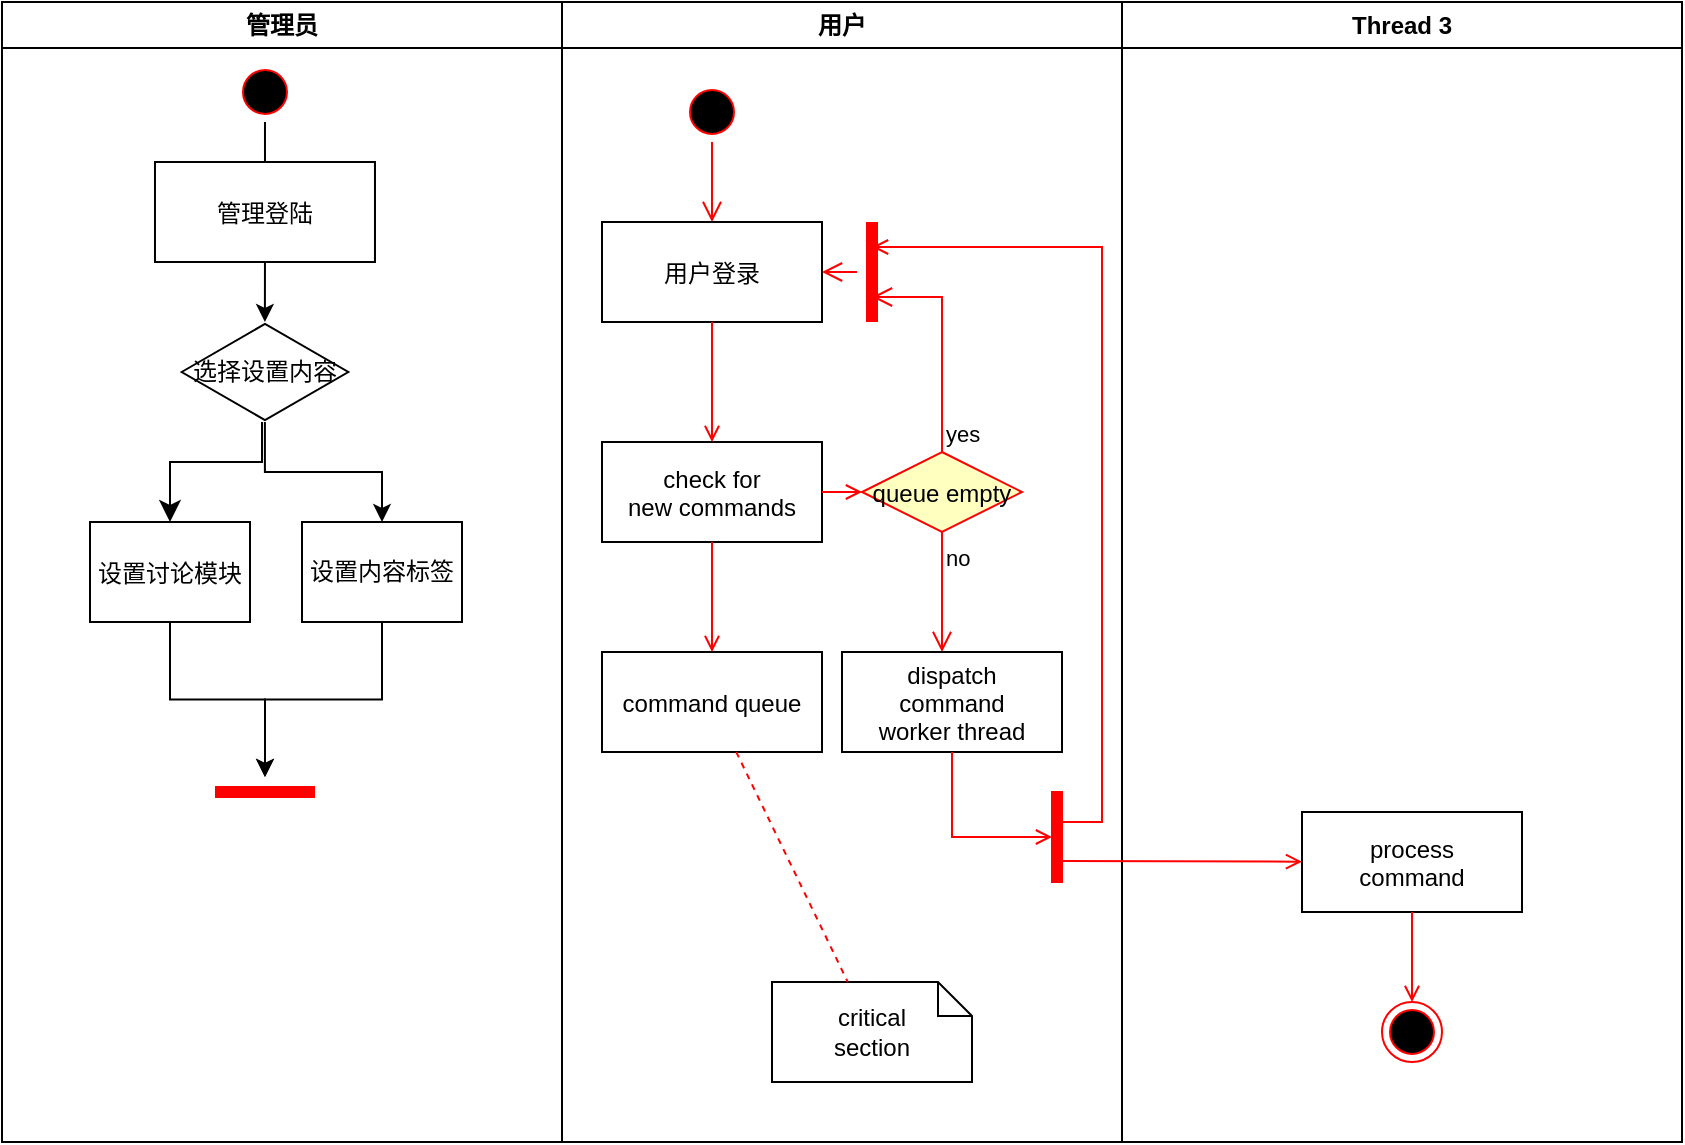 <mxfile version="21.1.8" type="github" pages="2">
  <diagram id="prtHgNgQTEPvFCAcTncT" name="Page-1">
    <mxGraphModel dx="1221" dy="674" grid="1" gridSize="10" guides="1" tooltips="1" connect="1" arrows="1" fold="1" page="1" pageScale="1" pageWidth="827" pageHeight="1169" math="0" shadow="0">
      <root>
        <mxCell id="0" />
        <mxCell id="1" parent="0" />
        <mxCell id="jpMDB658xM3ZWiIn-4ZV-138" value="管理员" style="swimlane;whiteSpace=wrap" parent="1" vertex="1">
          <mxGeometry x="320" y="900" width="280" height="570" as="geometry" />
        </mxCell>
        <mxCell id="7wV6czFGm1CcYjZ1TU4y-13" value="" style="edgeStyle=orthogonalEdgeStyle;rounded=0;orthogonalLoop=1;jettySize=auto;html=1;" edge="1" parent="jpMDB658xM3ZWiIn-4ZV-138" source="jpMDB658xM3ZWiIn-4ZV-139" target="7wV6czFGm1CcYjZ1TU4y-3">
          <mxGeometry relative="1" as="geometry" />
        </mxCell>
        <mxCell id="jpMDB658xM3ZWiIn-4ZV-139" value="" style="ellipse;shape=startState;fillColor=#000000;strokeColor=#ff0000;" parent="jpMDB658xM3ZWiIn-4ZV-138" vertex="1">
          <mxGeometry x="116.49" y="30" width="30" height="30" as="geometry" />
        </mxCell>
        <mxCell id="jpMDB658xM3ZWiIn-4ZV-141" value="管理登陆" style="" parent="jpMDB658xM3ZWiIn-4ZV-138" vertex="1">
          <mxGeometry x="76.49" y="80" width="110" height="50" as="geometry" />
        </mxCell>
        <mxCell id="7wV6czFGm1CcYjZ1TU4y-12" value="" style="edgeStyle=orthogonalEdgeStyle;rounded=0;orthogonalLoop=1;jettySize=auto;html=1;" edge="1" parent="jpMDB658xM3ZWiIn-4ZV-138" source="jpMDB658xM3ZWiIn-4ZV-142" target="7wV6czFGm1CcYjZ1TU4y-10">
          <mxGeometry relative="1" as="geometry" />
        </mxCell>
        <mxCell id="jpMDB658xM3ZWiIn-4ZV-142" value="设置讨论模块" style="" parent="jpMDB658xM3ZWiIn-4ZV-138" vertex="1">
          <mxGeometry x="44" y="260" width="80" height="50" as="geometry" />
        </mxCell>
        <mxCell id="7wV6czFGm1CcYjZ1TU4y-11" value="" style="edgeStyle=orthogonalEdgeStyle;rounded=0;orthogonalLoop=1;jettySize=auto;html=1;" edge="1" parent="jpMDB658xM3ZWiIn-4ZV-138" source="jpMDB658xM3ZWiIn-4ZV-189" target="7wV6czFGm1CcYjZ1TU4y-10">
          <mxGeometry relative="1" as="geometry" />
        </mxCell>
        <mxCell id="jpMDB658xM3ZWiIn-4ZV-189" value="设置内容标签" style="rounded=0;whiteSpace=wrap;html=1;" parent="jpMDB658xM3ZWiIn-4ZV-138" vertex="1">
          <mxGeometry x="150" y="260" width="80" height="50" as="geometry" />
        </mxCell>
        <mxCell id="7wV6czFGm1CcYjZ1TU4y-14" value="" style="edgeStyle=orthogonalEdgeStyle;rounded=0;orthogonalLoop=1;jettySize=auto;html=1;" edge="1" parent="jpMDB658xM3ZWiIn-4ZV-138" source="7wV6czFGm1CcYjZ1TU4y-3" target="jpMDB658xM3ZWiIn-4ZV-189">
          <mxGeometry relative="1" as="geometry" />
        </mxCell>
        <mxCell id="7wV6czFGm1CcYjZ1TU4y-3" value="选择设置内容" style="html=1;whiteSpace=wrap;aspect=fixed;shape=isoRectangle;" vertex="1" parent="jpMDB658xM3ZWiIn-4ZV-138">
          <mxGeometry x="89.83" y="160" width="83.33" height="50" as="geometry" />
        </mxCell>
        <mxCell id="7wV6czFGm1CcYjZ1TU4y-10" value="" style="shape=line;strokeWidth=6;strokeColor=#ff0000;rotation=90;direction=south;" vertex="1" parent="jpMDB658xM3ZWiIn-4ZV-138">
          <mxGeometry x="124.0" y="370" width="15" height="50" as="geometry" />
        </mxCell>
        <mxCell id="7wV6czFGm1CcYjZ1TU4y-16" value="" style="edgeStyle=segmentEdgeStyle;endArrow=classic;html=1;curved=0;rounded=0;endSize=8;startSize=8;entryX=0.5;entryY=0;entryDx=0;entryDy=0;" edge="1" parent="jpMDB658xM3ZWiIn-4ZV-138" target="jpMDB658xM3ZWiIn-4ZV-142">
          <mxGeometry width="50" height="50" relative="1" as="geometry">
            <mxPoint x="130" y="210" as="sourcePoint" />
            <mxPoint x="80" y="190" as="targetPoint" />
            <Array as="points">
              <mxPoint x="130" y="230" />
              <mxPoint x="84" y="230" />
            </Array>
          </mxGeometry>
        </mxCell>
        <mxCell id="jpMDB658xM3ZWiIn-4ZV-147" value="用户" style="swimlane;whiteSpace=wrap" parent="1" vertex="1">
          <mxGeometry x="600" y="900" width="280" height="570" as="geometry" />
        </mxCell>
        <mxCell id="jpMDB658xM3ZWiIn-4ZV-148" value="" style="ellipse;shape=startState;fillColor=#000000;strokeColor=#ff0000;" parent="jpMDB658xM3ZWiIn-4ZV-147" vertex="1">
          <mxGeometry x="60" y="40" width="30" height="30" as="geometry" />
        </mxCell>
        <mxCell id="jpMDB658xM3ZWiIn-4ZV-149" value="" style="edgeStyle=elbowEdgeStyle;elbow=horizontal;verticalAlign=bottom;endArrow=open;endSize=8;strokeColor=#FF0000;endFill=1;rounded=0" parent="jpMDB658xM3ZWiIn-4ZV-147" source="jpMDB658xM3ZWiIn-4ZV-148" target="jpMDB658xM3ZWiIn-4ZV-150" edge="1">
          <mxGeometry x="40" y="20" as="geometry">
            <mxPoint x="55" y="90" as="targetPoint" />
          </mxGeometry>
        </mxCell>
        <mxCell id="jpMDB658xM3ZWiIn-4ZV-150" value="用户登录" style="" parent="jpMDB658xM3ZWiIn-4ZV-147" vertex="1">
          <mxGeometry x="20" y="110" width="110" height="50" as="geometry" />
        </mxCell>
        <mxCell id="jpMDB658xM3ZWiIn-4ZV-151" value="check for &#xa;new commands" style="" parent="jpMDB658xM3ZWiIn-4ZV-147" vertex="1">
          <mxGeometry x="20" y="220" width="110" height="50" as="geometry" />
        </mxCell>
        <mxCell id="jpMDB658xM3ZWiIn-4ZV-152" value="" style="endArrow=open;strokeColor=#FF0000;endFill=1;rounded=0" parent="jpMDB658xM3ZWiIn-4ZV-147" source="jpMDB658xM3ZWiIn-4ZV-150" target="jpMDB658xM3ZWiIn-4ZV-151" edge="1">
          <mxGeometry relative="1" as="geometry" />
        </mxCell>
        <mxCell id="jpMDB658xM3ZWiIn-4ZV-153" value="command queue" style="" parent="jpMDB658xM3ZWiIn-4ZV-147" vertex="1">
          <mxGeometry x="20" y="325" width="110" height="50" as="geometry" />
        </mxCell>
        <mxCell id="jpMDB658xM3ZWiIn-4ZV-154" value="" style="endArrow=open;strokeColor=#FF0000;endFill=1;rounded=0" parent="jpMDB658xM3ZWiIn-4ZV-147" source="jpMDB658xM3ZWiIn-4ZV-151" target="jpMDB658xM3ZWiIn-4ZV-153" edge="1">
          <mxGeometry relative="1" as="geometry" />
        </mxCell>
        <mxCell id="jpMDB658xM3ZWiIn-4ZV-155" value="queue empty" style="rhombus;fillColor=#ffffc0;strokeColor=#ff0000;" parent="jpMDB658xM3ZWiIn-4ZV-147" vertex="1">
          <mxGeometry x="150" y="225" width="80" height="40" as="geometry" />
        </mxCell>
        <mxCell id="jpMDB658xM3ZWiIn-4ZV-156" value="yes" style="edgeStyle=elbowEdgeStyle;elbow=horizontal;align=left;verticalAlign=bottom;endArrow=open;endSize=8;strokeColor=#FF0000;exitX=0.5;exitY=0;endFill=1;rounded=0;entryX=0.75;entryY=0.5;entryPerimeter=0" parent="jpMDB658xM3ZWiIn-4ZV-147" source="jpMDB658xM3ZWiIn-4ZV-155" target="jpMDB658xM3ZWiIn-4ZV-159" edge="1">
          <mxGeometry x="-1" relative="1" as="geometry">
            <mxPoint x="160" y="150" as="targetPoint" />
            <Array as="points">
              <mxPoint x="190" y="180" />
            </Array>
          </mxGeometry>
        </mxCell>
        <mxCell id="jpMDB658xM3ZWiIn-4ZV-157" value="no" style="edgeStyle=elbowEdgeStyle;elbow=horizontal;align=left;verticalAlign=top;endArrow=open;endSize=8;strokeColor=#FF0000;endFill=1;rounded=0" parent="jpMDB658xM3ZWiIn-4ZV-147" source="jpMDB658xM3ZWiIn-4ZV-155" target="jpMDB658xM3ZWiIn-4ZV-161" edge="1">
          <mxGeometry x="-1" relative="1" as="geometry">
            <mxPoint x="190" y="305" as="targetPoint" />
          </mxGeometry>
        </mxCell>
        <mxCell id="jpMDB658xM3ZWiIn-4ZV-158" value="" style="endArrow=open;strokeColor=#FF0000;endFill=1;rounded=0" parent="jpMDB658xM3ZWiIn-4ZV-147" source="jpMDB658xM3ZWiIn-4ZV-151" target="jpMDB658xM3ZWiIn-4ZV-155" edge="1">
          <mxGeometry relative="1" as="geometry" />
        </mxCell>
        <mxCell id="jpMDB658xM3ZWiIn-4ZV-159" value="" style="shape=line;strokeWidth=6;strokeColor=#ff0000;rotation=90" parent="jpMDB658xM3ZWiIn-4ZV-147" vertex="1">
          <mxGeometry x="130" y="127.5" width="50" height="15" as="geometry" />
        </mxCell>
        <mxCell id="jpMDB658xM3ZWiIn-4ZV-160" value="" style="edgeStyle=elbowEdgeStyle;elbow=horizontal;verticalAlign=bottom;endArrow=open;endSize=8;strokeColor=#FF0000;endFill=1;rounded=0" parent="jpMDB658xM3ZWiIn-4ZV-147" source="jpMDB658xM3ZWiIn-4ZV-159" target="jpMDB658xM3ZWiIn-4ZV-150" edge="1">
          <mxGeometry x="130" y="90" as="geometry">
            <mxPoint x="230" y="140" as="targetPoint" />
          </mxGeometry>
        </mxCell>
        <mxCell id="jpMDB658xM3ZWiIn-4ZV-161" value="dispatch&#xa;command&#xa;worker thread" style="" parent="jpMDB658xM3ZWiIn-4ZV-147" vertex="1">
          <mxGeometry x="140" y="325" width="110" height="50" as="geometry" />
        </mxCell>
        <mxCell id="jpMDB658xM3ZWiIn-4ZV-162" value="critical&#xa;section" style="shape=note;whiteSpace=wrap;size=17" parent="jpMDB658xM3ZWiIn-4ZV-147" vertex="1">
          <mxGeometry x="105" y="490" width="100" height="50" as="geometry" />
        </mxCell>
        <mxCell id="jpMDB658xM3ZWiIn-4ZV-163" value="" style="endArrow=none;strokeColor=#FF0000;endFill=0;rounded=0;dashed=1" parent="jpMDB658xM3ZWiIn-4ZV-147" source="jpMDB658xM3ZWiIn-4ZV-153" target="jpMDB658xM3ZWiIn-4ZV-162" edge="1">
          <mxGeometry relative="1" as="geometry" />
        </mxCell>
        <mxCell id="jpMDB658xM3ZWiIn-4ZV-164" value="" style="whiteSpace=wrap;strokeColor=#FF0000;fillColor=#FF0000" parent="jpMDB658xM3ZWiIn-4ZV-147" vertex="1">
          <mxGeometry x="245" y="395" width="5" height="45" as="geometry" />
        </mxCell>
        <mxCell id="jpMDB658xM3ZWiIn-4ZV-165" value="" style="edgeStyle=elbowEdgeStyle;elbow=horizontal;entryX=0;entryY=0.5;strokeColor=#FF0000;endArrow=open;endFill=1;rounded=0" parent="jpMDB658xM3ZWiIn-4ZV-147" source="jpMDB658xM3ZWiIn-4ZV-161" target="jpMDB658xM3ZWiIn-4ZV-164" edge="1">
          <mxGeometry width="100" height="100" relative="1" as="geometry">
            <mxPoint x="60" y="480" as="sourcePoint" />
            <mxPoint x="160" y="380" as="targetPoint" />
            <Array as="points">
              <mxPoint x="195" y="400" />
            </Array>
          </mxGeometry>
        </mxCell>
        <mxCell id="jpMDB658xM3ZWiIn-4ZV-166" value="Thread 3" style="swimlane;whiteSpace=wrap" parent="1" vertex="1">
          <mxGeometry x="880" y="900" width="280" height="570" as="geometry" />
        </mxCell>
        <mxCell id="jpMDB658xM3ZWiIn-4ZV-167" value="process&#xa;command" style="" parent="jpMDB658xM3ZWiIn-4ZV-166" vertex="1">
          <mxGeometry x="90" y="405" width="110" height="50" as="geometry" />
        </mxCell>
        <mxCell id="jpMDB658xM3ZWiIn-4ZV-168" value="" style="edgeStyle=elbowEdgeStyle;elbow=horizontal;strokeColor=#FF0000;endArrow=open;endFill=1;rounded=0;entryX=0.25;entryY=0.5;entryPerimeter=0" parent="jpMDB658xM3ZWiIn-4ZV-166" target="jpMDB658xM3ZWiIn-4ZV-159" edge="1">
          <mxGeometry width="100" height="100" relative="1" as="geometry">
            <mxPoint x="-30" y="410" as="sourcePoint" />
            <mxPoint x="-120" y="120" as="targetPoint" />
            <Array as="points">
              <mxPoint x="-10" y="135" />
            </Array>
          </mxGeometry>
        </mxCell>
        <mxCell id="jpMDB658xM3ZWiIn-4ZV-169" value="" style="edgeStyle=none;strokeColor=#FF0000;endArrow=open;endFill=1;rounded=0" parent="jpMDB658xM3ZWiIn-4ZV-166" target="jpMDB658xM3ZWiIn-4ZV-167" edge="1">
          <mxGeometry width="100" height="100" relative="1" as="geometry">
            <mxPoint x="-30" y="429.5" as="sourcePoint" />
            <mxPoint x="90" y="429.5" as="targetPoint" />
          </mxGeometry>
        </mxCell>
        <mxCell id="jpMDB658xM3ZWiIn-4ZV-170" value="" style="ellipse;shape=endState;fillColor=#000000;strokeColor=#ff0000" parent="jpMDB658xM3ZWiIn-4ZV-166" vertex="1">
          <mxGeometry x="130" y="500" width="30" height="30" as="geometry" />
        </mxCell>
        <mxCell id="jpMDB658xM3ZWiIn-4ZV-171" value="" style="endArrow=open;strokeColor=#FF0000;endFill=1;rounded=0" parent="jpMDB658xM3ZWiIn-4ZV-166" source="jpMDB658xM3ZWiIn-4ZV-167" target="jpMDB658xM3ZWiIn-4ZV-170" edge="1">
          <mxGeometry relative="1" as="geometry" />
        </mxCell>
      </root>
    </mxGraphModel>
  </diagram>
  <diagram id="GfIvPcnfgYNu22hD7TR7" name="第 2 页">
    <mxGraphModel dx="1434" dy="754" grid="1" gridSize="10" guides="1" tooltips="1" connect="1" arrows="1" fold="1" page="1" pageScale="1" pageWidth="827" pageHeight="1169" math="0" shadow="0">
      <root>
        <mxCell id="0" />
        <mxCell id="1" parent="0" />
      </root>
    </mxGraphModel>
  </diagram>
</mxfile>

